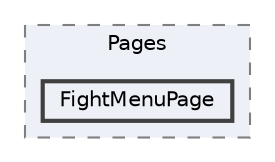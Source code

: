digraph "UI/Pages/FightMenuPage"
{
 // LATEX_PDF_SIZE
  bgcolor="transparent";
  edge [fontname=Helvetica,fontsize=10,labelfontname=Helvetica,labelfontsize=10];
  node [fontname=Helvetica,fontsize=10,shape=box,height=0.2,width=0.4];
  compound=true
  subgraph clusterdir_752f7b579e9ec13f1c5c45143d0ff47d {
    graph [ bgcolor="#edf0f7", pencolor="grey50", label="Pages", fontname=Helvetica,fontsize=10 style="filled,dashed", URL="dir_752f7b579e9ec13f1c5c45143d0ff47d.html",tooltip=""]
  dir_1751611a6db79f47ee00ba1e198ffdf0 [label="FightMenuPage", fillcolor="#edf0f7", color="grey25", style="filled,bold", URL="dir_1751611a6db79f47ee00ba1e198ffdf0.html",tooltip=""];
  }
}
